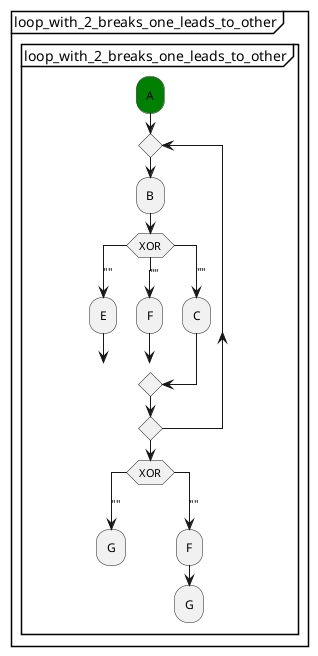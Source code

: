 @startuml
partition "loop_with_2_breaks_one_leads_to_other" {
    group "loop_with_2_breaks_one_leads_to_other"
        #green:A;
        repeat
            :B;
            switch (XOR)
                case ("")
                    :E;
                    break
                case ("")
                    :F;
                    break
                case ("")
                    :C;
            endswitch
        repeat while
        switch (XOR)
            case ("")  
                :G;
                detach
            case ("")
                :F;
                :G;
                detach
        endswitch
    end group
}
@enduml